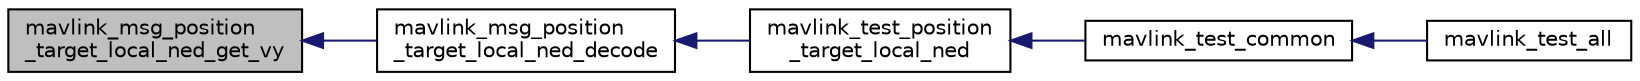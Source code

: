 digraph "mavlink_msg_position_target_local_ned_get_vy"
{
 // INTERACTIVE_SVG=YES
  edge [fontname="Helvetica",fontsize="10",labelfontname="Helvetica",labelfontsize="10"];
  node [fontname="Helvetica",fontsize="10",shape=record];
  rankdir="LR";
  Node1 [label="mavlink_msg_position\l_target_local_ned_get_vy",height=0.2,width=0.4,color="black", fillcolor="grey75", style="filled" fontcolor="black"];
  Node1 -> Node2 [dir="back",color="midnightblue",fontsize="10",style="solid",fontname="Helvetica"];
  Node2 [label="mavlink_msg_position\l_target_local_ned_decode",height=0.2,width=0.4,color="black", fillcolor="white", style="filled",URL="$mavlink__msg__position__target__local__ned_8h.html#a55639fba1a8ed19fbfdc7a72501f4e35",tooltip="Decode a position_target_local_ned message into a struct. "];
  Node2 -> Node3 [dir="back",color="midnightblue",fontsize="10",style="solid",fontname="Helvetica"];
  Node3 [label="mavlink_test_position\l_target_local_ned",height=0.2,width=0.4,color="black", fillcolor="white", style="filled",URL="$v1_80_2common_2testsuite_8h.html#a898278c6782993c6b2b6c1ea6668febe"];
  Node3 -> Node4 [dir="back",color="midnightblue",fontsize="10",style="solid",fontname="Helvetica"];
  Node4 [label="mavlink_test_common",height=0.2,width=0.4,color="black", fillcolor="white", style="filled",URL="$v1_80_2common_2testsuite_8h.html#af349432601ac003d2c80a69c100c70a4"];
  Node4 -> Node5 [dir="back",color="midnightblue",fontsize="10",style="solid",fontname="Helvetica"];
  Node5 [label="mavlink_test_all",height=0.2,width=0.4,color="black", fillcolor="white", style="filled",URL="$v1_80_2common_2testsuite_8h.html#a4cc77b6c343679298da5d3c2b4e48759"];
}

